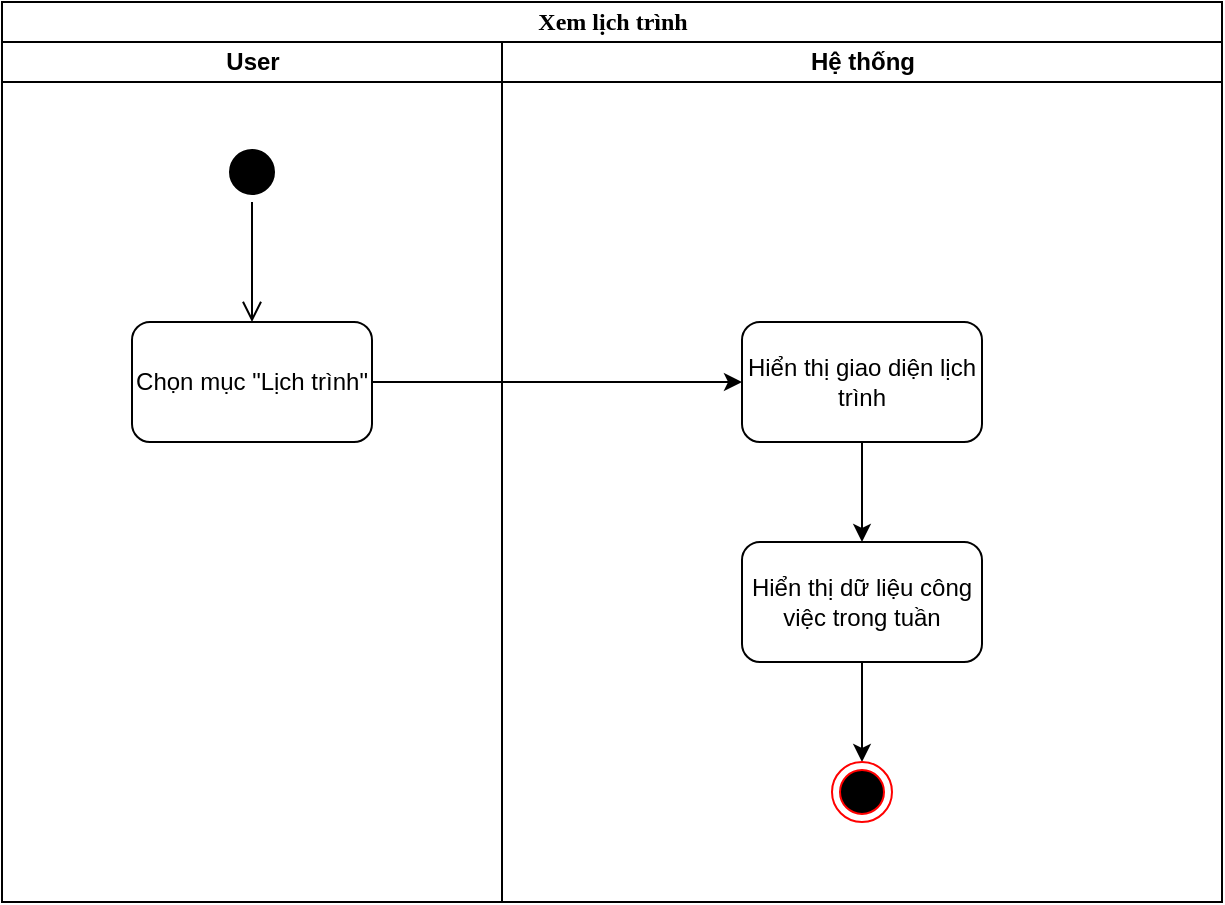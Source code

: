 <mxfile version="20.3.0" type="device"><diagram name="Page-1" id="0783ab3e-0a74-02c8-0abd-f7b4e66b4bec"><mxGraphModel dx="782" dy="501" grid="1" gridSize="10" guides="1" tooltips="1" connect="1" arrows="1" fold="1" page="1" pageScale="1" pageWidth="850" pageHeight="1100" background="none" math="0" shadow="0"><root><mxCell id="0"/><mxCell id="1" parent="0"/><mxCell id="1c1d494c118603dd-1" value="Xem lịch trình" style="swimlane;html=1;childLayout=stackLayout;startSize=20;rounded=0;shadow=0;comic=0;labelBackgroundColor=none;strokeWidth=1;fontFamily=Verdana;fontSize=12;align=center;" parent="1" vertex="1"><mxGeometry x="40" y="20" width="610" height="450" as="geometry"/></mxCell><mxCell id="1c1d494c118603dd-2" value="User" style="swimlane;html=1;startSize=20;" parent="1c1d494c118603dd-1" vertex="1"><mxGeometry y="20" width="250" height="430" as="geometry"/></mxCell><mxCell id="gwNry1p4TLXpJU1w4yID-1" value="" style="ellipse;html=1;shape=startState;fillColor=#000000;strokeColor=#000000;" vertex="1" parent="1c1d494c118603dd-2"><mxGeometry x="110" y="50" width="30" height="30" as="geometry"/></mxCell><mxCell id="gwNry1p4TLXpJU1w4yID-2" value="" style="edgeStyle=orthogonalEdgeStyle;html=1;verticalAlign=bottom;endArrow=open;endSize=8;strokeColor=#000000;rounded=0;" edge="1" source="gwNry1p4TLXpJU1w4yID-1" parent="1c1d494c118603dd-2"><mxGeometry relative="1" as="geometry"><mxPoint x="125" y="140" as="targetPoint"/></mxGeometry></mxCell><mxCell id="gwNry1p4TLXpJU1w4yID-3" value="Chọn mục &quot;Lịch trình&quot;" style="rounded=1;whiteSpace=wrap;html=1;strokeColor=#000000;" vertex="1" parent="1c1d494c118603dd-2"><mxGeometry x="65" y="140" width="120" height="60" as="geometry"/></mxCell><mxCell id="1c1d494c118603dd-3" value="Hệ thống" style="swimlane;html=1;startSize=20;" parent="1c1d494c118603dd-1" vertex="1"><mxGeometry x="250" y="20" width="360" height="430" as="geometry"/></mxCell><mxCell id="gwNry1p4TLXpJU1w4yID-8" style="edgeStyle=orthogonalEdgeStyle;rounded=0;orthogonalLoop=1;jettySize=auto;html=1;entryX=0.5;entryY=0;entryDx=0;entryDy=0;strokeColor=#000000;" edge="1" parent="1c1d494c118603dd-3" source="gwNry1p4TLXpJU1w4yID-4" target="gwNry1p4TLXpJU1w4yID-5"><mxGeometry relative="1" as="geometry"/></mxCell><mxCell id="gwNry1p4TLXpJU1w4yID-4" value="Hiển thị giao diện lịch trình" style="rounded=1;whiteSpace=wrap;html=1;strokeColor=#000000;" vertex="1" parent="1c1d494c118603dd-3"><mxGeometry x="120" y="140" width="120" height="60" as="geometry"/></mxCell><mxCell id="gwNry1p4TLXpJU1w4yID-9" style="edgeStyle=orthogonalEdgeStyle;rounded=0;orthogonalLoop=1;jettySize=auto;html=1;entryX=0.5;entryY=0;entryDx=0;entryDy=0;strokeColor=#000000;" edge="1" parent="1c1d494c118603dd-3" source="gwNry1p4TLXpJU1w4yID-5" target="gwNry1p4TLXpJU1w4yID-6"><mxGeometry relative="1" as="geometry"/></mxCell><mxCell id="gwNry1p4TLXpJU1w4yID-5" value="Hiển thị dữ liệu công việc trong tuần" style="rounded=1;whiteSpace=wrap;html=1;strokeColor=#000000;" vertex="1" parent="1c1d494c118603dd-3"><mxGeometry x="120" y="250" width="120" height="60" as="geometry"/></mxCell><mxCell id="gwNry1p4TLXpJU1w4yID-6" value="" style="ellipse;html=1;shape=endState;fillColor=#000000;strokeColor=#ff0000;" vertex="1" parent="1c1d494c118603dd-3"><mxGeometry x="165" y="360" width="30" height="30" as="geometry"/></mxCell><mxCell id="gwNry1p4TLXpJU1w4yID-7" style="edgeStyle=orthogonalEdgeStyle;rounded=0;orthogonalLoop=1;jettySize=auto;html=1;strokeColor=#000000;" edge="1" parent="1c1d494c118603dd-1" source="gwNry1p4TLXpJU1w4yID-3" target="gwNry1p4TLXpJU1w4yID-4"><mxGeometry relative="1" as="geometry"/></mxCell></root></mxGraphModel></diagram></mxfile>